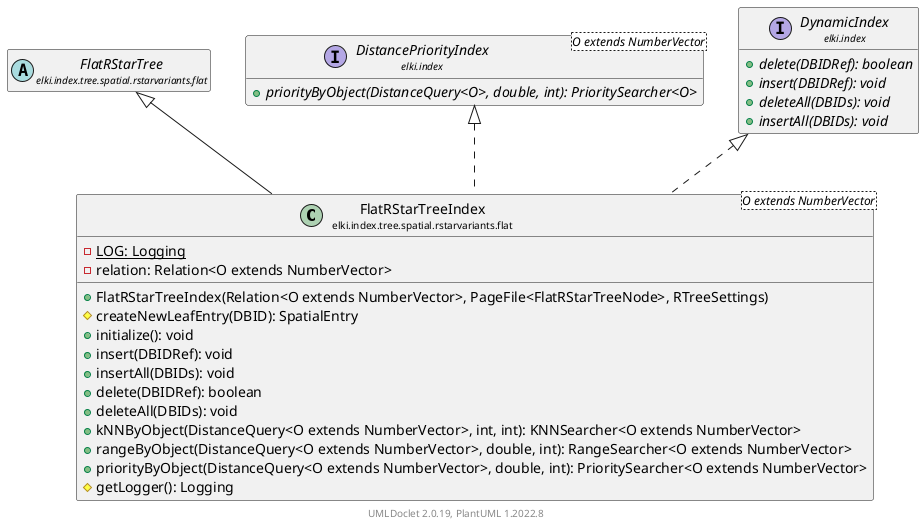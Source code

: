 @startuml
    remove .*\.(Instance|Par|Parameterizer|Factory)$
    set namespaceSeparator none
    hide empty fields
    hide empty methods

    class "<size:14>FlatRStarTreeIndex\n<size:10>elki.index.tree.spatial.rstarvariants.flat" as elki.index.tree.spatial.rstarvariants.flat.FlatRStarTreeIndex<O extends NumberVector> [[FlatRStarTreeIndex.html]] {
        {static} -LOG: Logging
        -relation: Relation<O extends NumberVector>
        +FlatRStarTreeIndex(Relation<O extends NumberVector>, PageFile<FlatRStarTreeNode>, RTreeSettings)
        #createNewLeafEntry(DBID): SpatialEntry
        +initialize(): void
        +insert(DBIDRef): void
        +insertAll(DBIDs): void
        +delete(DBIDRef): boolean
        +deleteAll(DBIDs): void
        +kNNByObject(DistanceQuery<O extends NumberVector>, int, int): KNNSearcher<O extends NumberVector>
        +rangeByObject(DistanceQuery<O extends NumberVector>, double, int): RangeSearcher<O extends NumberVector>
        +priorityByObject(DistanceQuery<O extends NumberVector>, double, int): PrioritySearcher<O extends NumberVector>
        #getLogger(): Logging
    }

    abstract class "<size:14>FlatRStarTree\n<size:10>elki.index.tree.spatial.rstarvariants.flat" as elki.index.tree.spatial.rstarvariants.flat.FlatRStarTree [[FlatRStarTree.html]]
    interface "<size:14>DistancePriorityIndex\n<size:10>elki.index" as elki.index.DistancePriorityIndex<O extends NumberVector> [[../../../../DistancePriorityIndex.html]] {
        {abstract} +priorityByObject(DistanceQuery<O>, double, int): PrioritySearcher<O>
    }
    interface "<size:14>DynamicIndex\n<size:10>elki.index" as elki.index.DynamicIndex [[../../../../DynamicIndex.html]] {
        {abstract} +delete(DBIDRef): boolean
        {abstract} +insert(DBIDRef): void
        {abstract} +deleteAll(DBIDs): void
        {abstract} +insertAll(DBIDs): void
    }

    elki.index.tree.spatial.rstarvariants.flat.FlatRStarTree <|-- elki.index.tree.spatial.rstarvariants.flat.FlatRStarTreeIndex
    elki.index.DistancePriorityIndex <|.. elki.index.tree.spatial.rstarvariants.flat.FlatRStarTreeIndex
    elki.index.DynamicIndex <|.. elki.index.tree.spatial.rstarvariants.flat.FlatRStarTreeIndex

    center footer UMLDoclet 2.0.19, PlantUML 1.2022.8
@enduml

